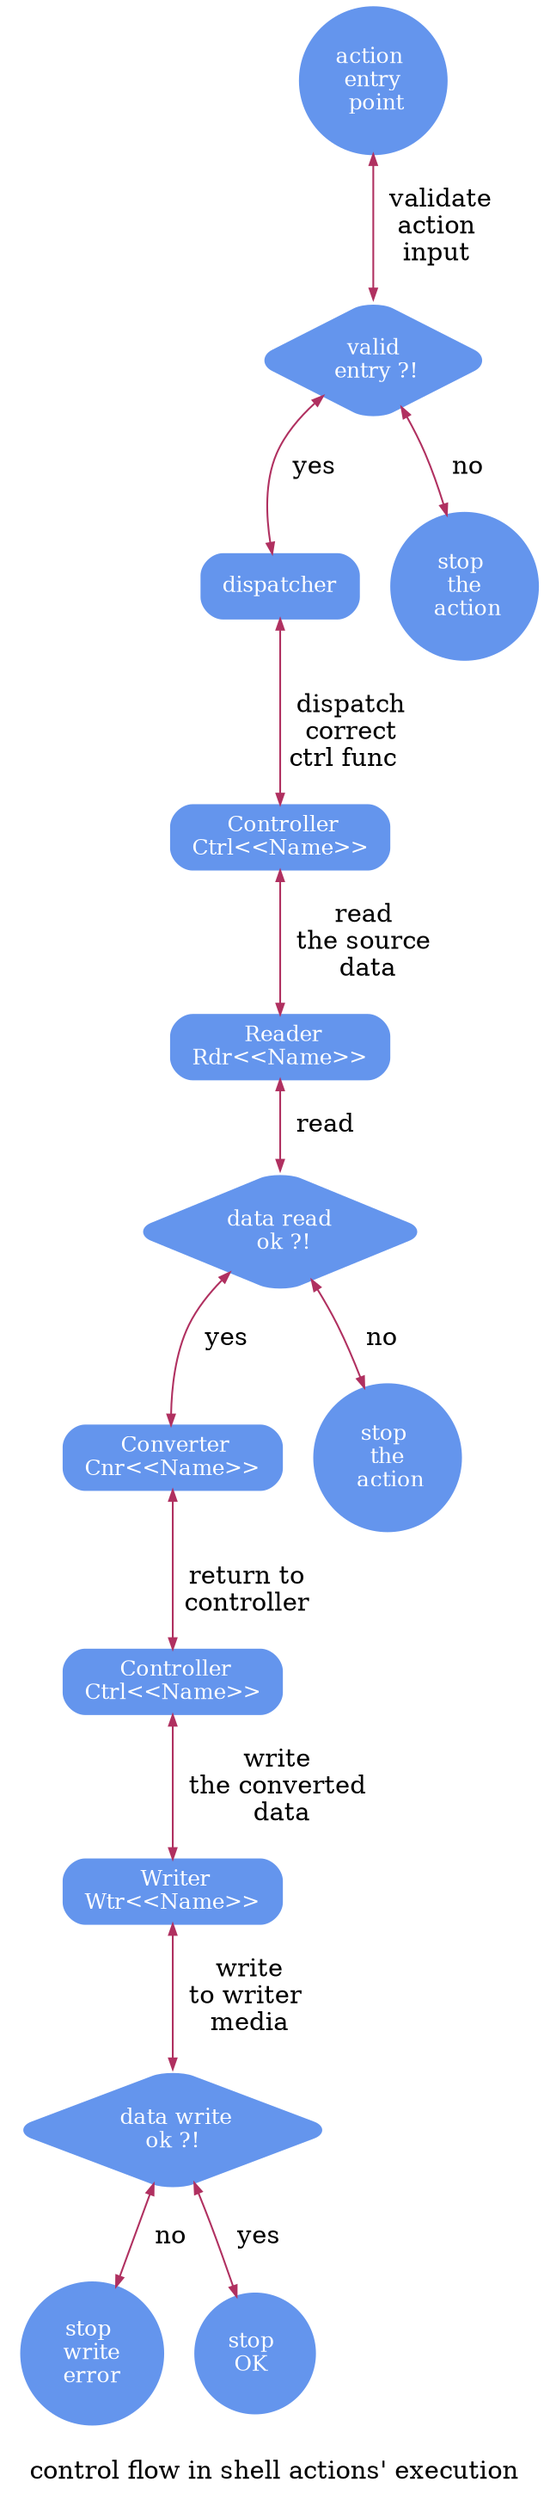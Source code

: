 digraph {
 
 // styles
 label=" \n control flow in shell actions' execution \n";  
 node[style="filled,rounded",color=cornflowerblue,fontcolor=white, fontsize=12];
 edge[color=maroon,dir="both",arrowsize=.6 ,len=2.0];

 // declarations
 crl_entry[shape="circle", label="action \n entry \n point"];
 box_dispatcher[shape="box", label=" dispatcher "];
 crl_stop1[shape="circle",label="stop \n the \n action"];
 dmd_if_valid_entry[shape="diamond",label=" valid \n entry ?!"]; 
 box_controller1[shape="box", label="  Controller \n Ctrl<<Name>> "];
 box_reader[shape="box", label="  Reader \n Rdr<<Name>> "];
 dmd_if_read_ok[shape="diamond",label=" data read \n ok ?!"]; 
 box_converter[shape="box", label="  Converter \n Cnr<<Name>> "];
 crl_stop2[shape="circle",label="stop \n the \n action"];
 box_controller2[shape="box", label="  Controller \n Ctrl<<Name>> "];
 box_writer[shape="box", label="  Writer \n Wtr<<Name>> "];
 crl_stop3[shape="circle",label="stop \n write \n error "];
 crl_stop4[shape="circle",label="stop \n OK  "];
 dmd_if_write_ok[shape="diamond",label="  data write \n ok ?! "]; 

 // connections
 crl_entry->dmd_if_valid_entry[label="  validate \n action \n input "];
 dmd_if_valid_entry->crl_stop1 [label= "  no  "];
 dmd_if_valid_entry->box_dispatcher[label="  yes          "];
 box_dispatcher->box_controller1[label="  dispatch \n  correct \n ctrl func  "];
 box_controller1->box_reader[label="  read \n  the source \n  data"];
 box_reader->dmd_if_read_ok[label="  read "];
 dmd_if_read_ok->crl_stop2 [label= "  no  "];
 dmd_if_read_ok->box_converter[label="  yes          "];
 box_converter->box_controller2[label="  return to \n controller"];
 box_controller2->box_writer[label="  write \n  the converted \n  data"];
 box_writer->dmd_if_write_ok[label = "   write \n  to writer \n  media"];
 dmd_if_write_ok->crl_stop3 [label= "  no  "];
 dmd_if_write_ok->crl_stop4[label="  yes          "];

} //eof digraph
